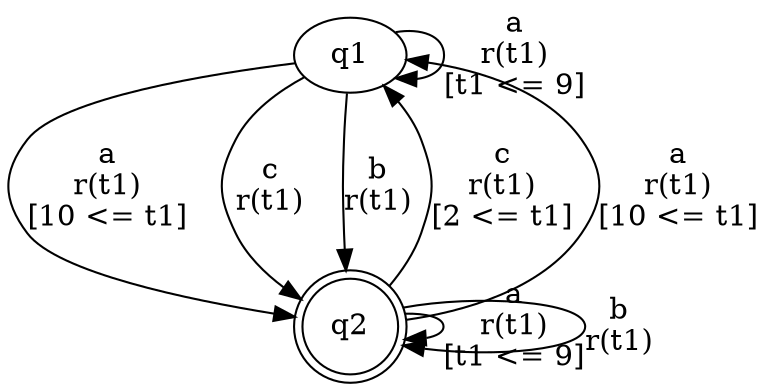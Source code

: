 digraph "tests_1/test83/solution501/solution" {
	q1[label=q1]
	q2[label=q2 shape=doublecircle]
	q1 -> q2[label="a\nr(t1)\n[10 <= t1]"]
	q2 -> q2[label="a\nr(t1)\n[t1 <= 9]"]
	q2 -> q2[label="b\nr(t1)\n"]
	q2 -> q1[label="c\nr(t1)\n[2 <= t1]"]
	q2 -> q1[label="a\nr(t1)\n[10 <= t1]"]
	q1 -> q1[label="a\nr(t1)\n[t1 <= 9]"]
	q1 -> q2[label="c\nr(t1)\n"]
	q1 -> q2[label="b\nr(t1)\n"]
}
